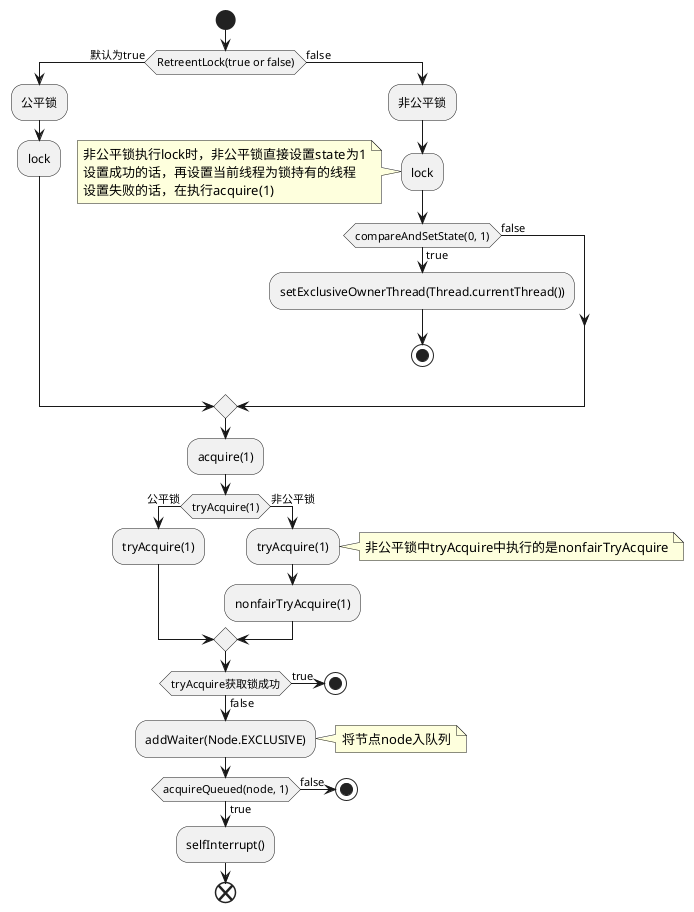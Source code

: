 @startuml RetreentLock
start
if (RetreentLock(true or false)) then (默认为true)
    :公平锁;
    :lock;
else (false)
    :非公平锁;
    :lock;
    note left: 非公平锁执行lock时，非公平锁直接设置state为1\n设置成功的话，再设置当前线程为锁持有的线程\n设置失败的话，在执行acquire(1)
    if (compareAndSetState(0, 1)) then (true)
        :setExclusiveOwnerThread(Thread.currentThread());
        stop;
    else (false)
    endif
endif
:acquire(1);
if (tryAcquire(1)) then(公平锁)
    :tryAcquire(1);
else (非公平锁)
    :tryAcquire(1);
    note right: 非公平锁中tryAcquire中执行的是nonfairTryAcquire
    :nonfairTryAcquire(1);
endif
if (tryAcquire获取锁成功) then(true)
    stop;
else (false)
    :addWaiter(Node.EXCLUSIVE);
    note right: 将节点node入队列
    if (acquireQueued(node, 1)) then(true)
        :selfInterrupt();
    else (false)
        stop;
endif
end
@enduml